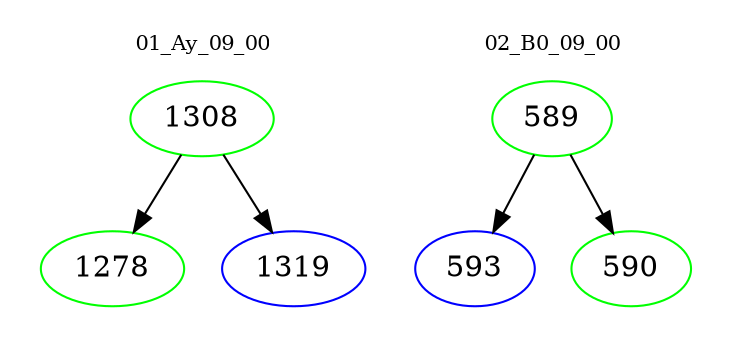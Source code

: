 digraph{
subgraph cluster_0 {
color = white
label = "01_Ay_09_00";
fontsize=10;
T0_1308 [label="1308", color="green"]
T0_1308 -> T0_1278 [color="black"]
T0_1278 [label="1278", color="green"]
T0_1308 -> T0_1319 [color="black"]
T0_1319 [label="1319", color="blue"]
}
subgraph cluster_1 {
color = white
label = "02_B0_09_00";
fontsize=10;
T1_589 [label="589", color="green"]
T1_589 -> T1_593 [color="black"]
T1_593 [label="593", color="blue"]
T1_589 -> T1_590 [color="black"]
T1_590 [label="590", color="green"]
}
}
